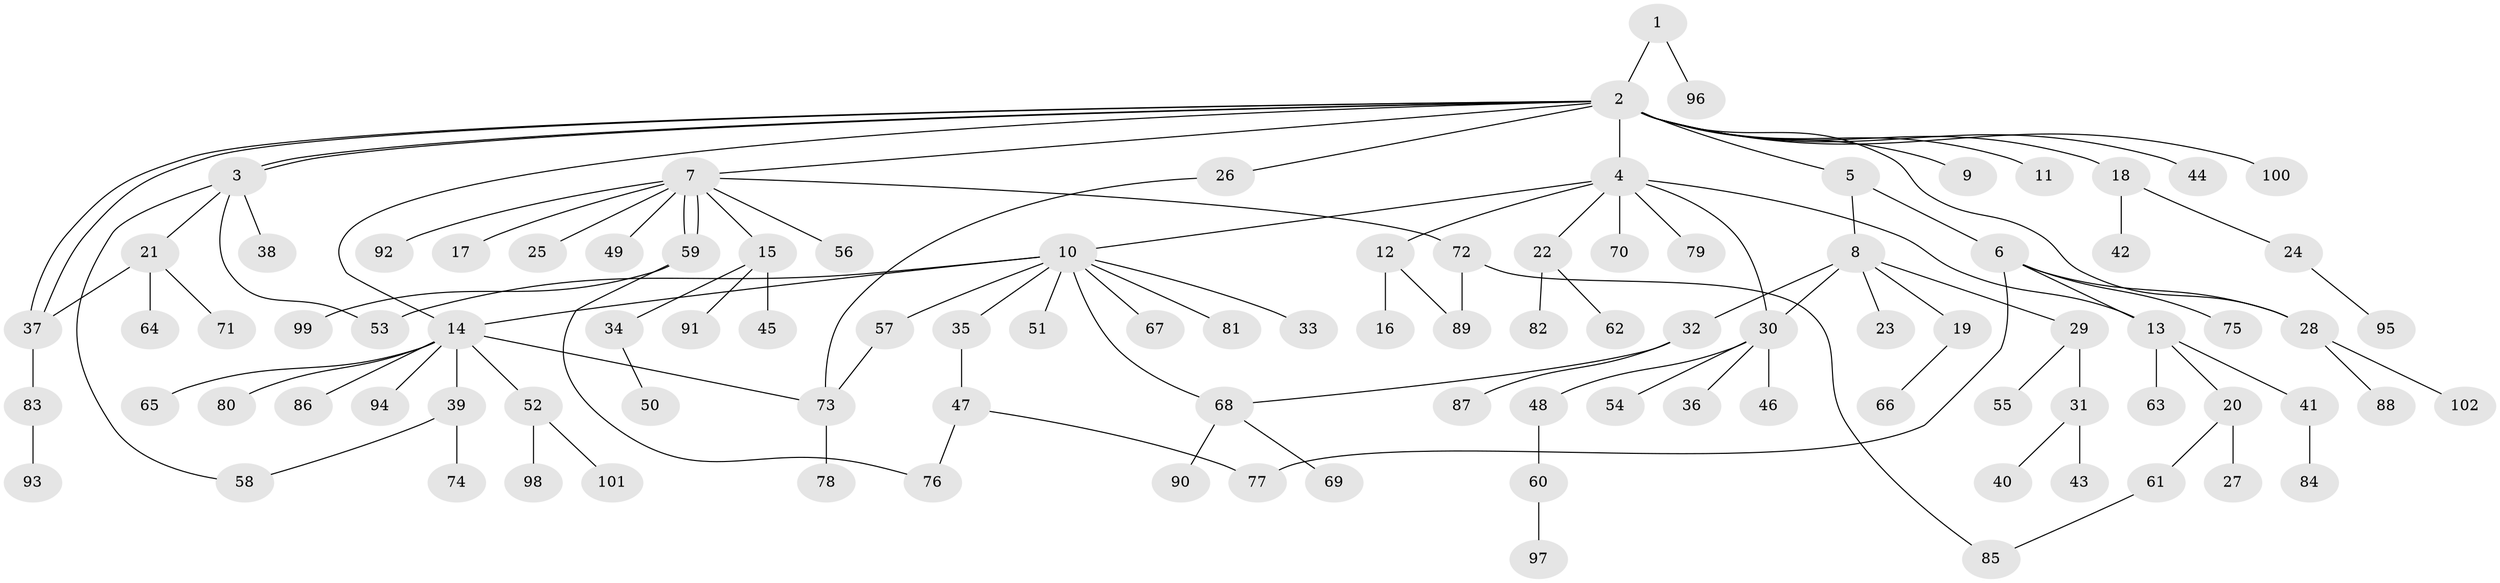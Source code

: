 // coarse degree distribution, {2: 0.2191780821917808, 16: 0.0136986301369863, 6: 0.0273972602739726, 7: 0.0273972602739726, 4: 0.0547945205479452, 12: 0.0136986301369863, 1: 0.547945205479452, 9: 0.0136986301369863, 5: 0.0136986301369863, 8: 0.0136986301369863, 3: 0.0547945205479452}
// Generated by graph-tools (version 1.1) at 2025/51/02/27/25 19:51:58]
// undirected, 102 vertices, 118 edges
graph export_dot {
graph [start="1"]
  node [color=gray90,style=filled];
  1;
  2;
  3;
  4;
  5;
  6;
  7;
  8;
  9;
  10;
  11;
  12;
  13;
  14;
  15;
  16;
  17;
  18;
  19;
  20;
  21;
  22;
  23;
  24;
  25;
  26;
  27;
  28;
  29;
  30;
  31;
  32;
  33;
  34;
  35;
  36;
  37;
  38;
  39;
  40;
  41;
  42;
  43;
  44;
  45;
  46;
  47;
  48;
  49;
  50;
  51;
  52;
  53;
  54;
  55;
  56;
  57;
  58;
  59;
  60;
  61;
  62;
  63;
  64;
  65;
  66;
  67;
  68;
  69;
  70;
  71;
  72;
  73;
  74;
  75;
  76;
  77;
  78;
  79;
  80;
  81;
  82;
  83;
  84;
  85;
  86;
  87;
  88;
  89;
  90;
  91;
  92;
  93;
  94;
  95;
  96;
  97;
  98;
  99;
  100;
  101;
  102;
  1 -- 2;
  1 -- 96;
  2 -- 3;
  2 -- 3;
  2 -- 4;
  2 -- 5;
  2 -- 7;
  2 -- 9;
  2 -- 11;
  2 -- 14;
  2 -- 18;
  2 -- 26;
  2 -- 28;
  2 -- 37;
  2 -- 37;
  2 -- 44;
  2 -- 100;
  3 -- 21;
  3 -- 38;
  3 -- 53;
  3 -- 58;
  4 -- 10;
  4 -- 12;
  4 -- 13;
  4 -- 22;
  4 -- 30;
  4 -- 70;
  4 -- 79;
  5 -- 6;
  5 -- 8;
  6 -- 13;
  6 -- 28;
  6 -- 75;
  6 -- 77;
  7 -- 15;
  7 -- 17;
  7 -- 25;
  7 -- 49;
  7 -- 56;
  7 -- 59;
  7 -- 59;
  7 -- 72;
  7 -- 92;
  8 -- 19;
  8 -- 23;
  8 -- 29;
  8 -- 30;
  8 -- 32;
  10 -- 14;
  10 -- 33;
  10 -- 35;
  10 -- 51;
  10 -- 53;
  10 -- 57;
  10 -- 67;
  10 -- 68;
  10 -- 81;
  12 -- 16;
  12 -- 89;
  13 -- 20;
  13 -- 41;
  13 -- 63;
  14 -- 39;
  14 -- 52;
  14 -- 65;
  14 -- 73;
  14 -- 80;
  14 -- 86;
  14 -- 94;
  15 -- 34;
  15 -- 45;
  15 -- 91;
  18 -- 24;
  18 -- 42;
  19 -- 66;
  20 -- 27;
  20 -- 61;
  21 -- 37;
  21 -- 64;
  21 -- 71;
  22 -- 62;
  22 -- 82;
  24 -- 95;
  26 -- 73;
  28 -- 88;
  28 -- 102;
  29 -- 31;
  29 -- 55;
  30 -- 36;
  30 -- 46;
  30 -- 48;
  30 -- 54;
  31 -- 40;
  31 -- 43;
  32 -- 68;
  32 -- 87;
  34 -- 50;
  35 -- 47;
  37 -- 83;
  39 -- 58;
  39 -- 74;
  41 -- 84;
  47 -- 76;
  47 -- 77;
  48 -- 60;
  52 -- 98;
  52 -- 101;
  57 -- 73;
  59 -- 76;
  59 -- 99;
  60 -- 97;
  61 -- 85;
  68 -- 69;
  68 -- 90;
  72 -- 85;
  72 -- 89;
  73 -- 78;
  83 -- 93;
}
